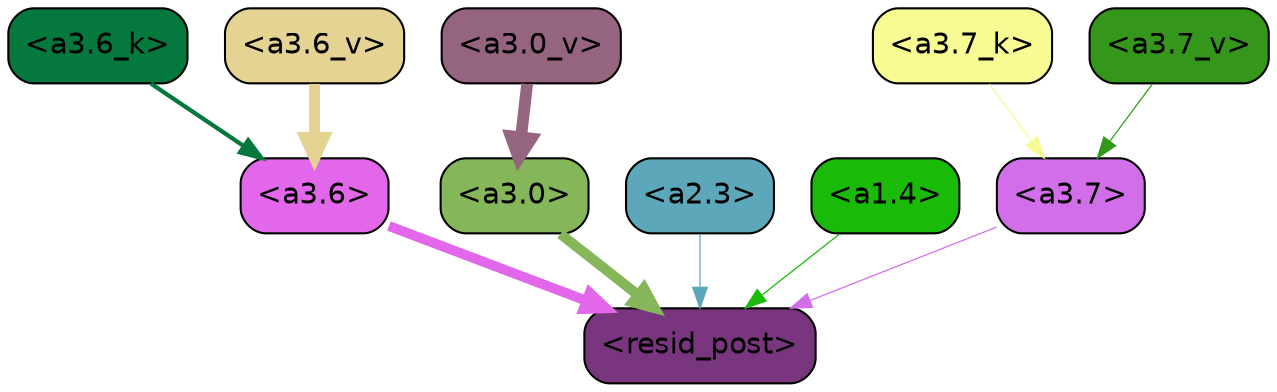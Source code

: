 strict digraph "" {
	graph [bgcolor=transparent,
		layout=dot,
		overlap=false,
		splines=true
	];
	"<a3.7>"	[color=black,
		fillcolor="#d26ee9",
		fontname=Helvetica,
		shape=box,
		style="filled, rounded"];
	"<resid_post>"	[color=black,
		fillcolor="#79367f",
		fontname=Helvetica,
		shape=box,
		style="filled, rounded"];
	"<a3.7>" -> "<resid_post>"	[color="#d26ee9",
		penwidth=0.6];
	"<a3.6>"	[color=black,
		fillcolor="#e367ea",
		fontname=Helvetica,
		shape=box,
		style="filled, rounded"];
	"<a3.6>" -> "<resid_post>"	[color="#e367ea",
		penwidth=4.753257989883423];
	"<a3.0>"	[color=black,
		fillcolor="#85b75a",
		fontname=Helvetica,
		shape=box,
		style="filled, rounded"];
	"<a3.0>" -> "<resid_post>"	[color="#85b75a",
		penwidth=4.90053927898407];
	"<a2.3>"	[color=black,
		fillcolor="#5ca8ba",
		fontname=Helvetica,
		shape=box,
		style="filled, rounded"];
	"<a2.3>" -> "<resid_post>"	[color="#5ca8ba",
		penwidth=0.6];
	"<a1.4>"	[color=black,
		fillcolor="#19ba08",
		fontname=Helvetica,
		shape=box,
		style="filled, rounded"];
	"<a1.4>" -> "<resid_post>"	[color="#19ba08",
		penwidth=0.6];
	"<a3.7_k>"	[color=black,
		fillcolor="#f8fb93",
		fontname=Helvetica,
		shape=box,
		style="filled, rounded"];
	"<a3.7_k>" -> "<a3.7>"	[color="#f8fb93",
		penwidth=0.6];
	"<a3.6_k>"	[color=black,
		fillcolor="#05783e",
		fontname=Helvetica,
		shape=box,
		style="filled, rounded"];
	"<a3.6_k>" -> "<a3.6>"	[color="#05783e",
		penwidth=2.048597991466522];
	"<a3.7_v>"	[color=black,
		fillcolor="#34971b",
		fontname=Helvetica,
		shape=box,
		style="filled, rounded"];
	"<a3.7_v>" -> "<a3.7>"	[color="#34971b",
		penwidth=0.6];
	"<a3.6_v>"	[color=black,
		fillcolor="#e4d393",
		fontname=Helvetica,
		shape=box,
		style="filled, rounded"];
	"<a3.6_v>" -> "<a3.6>"	[color="#e4d393",
		penwidth=5.2550448179244995];
	"<a3.0_v>"	[color=black,
		fillcolor="#95647f",
		fontname=Helvetica,
		shape=box,
		style="filled, rounded"];
	"<a3.0_v>" -> "<a3.0>"	[color="#95647f",
		penwidth=5.652270674705505];
}
